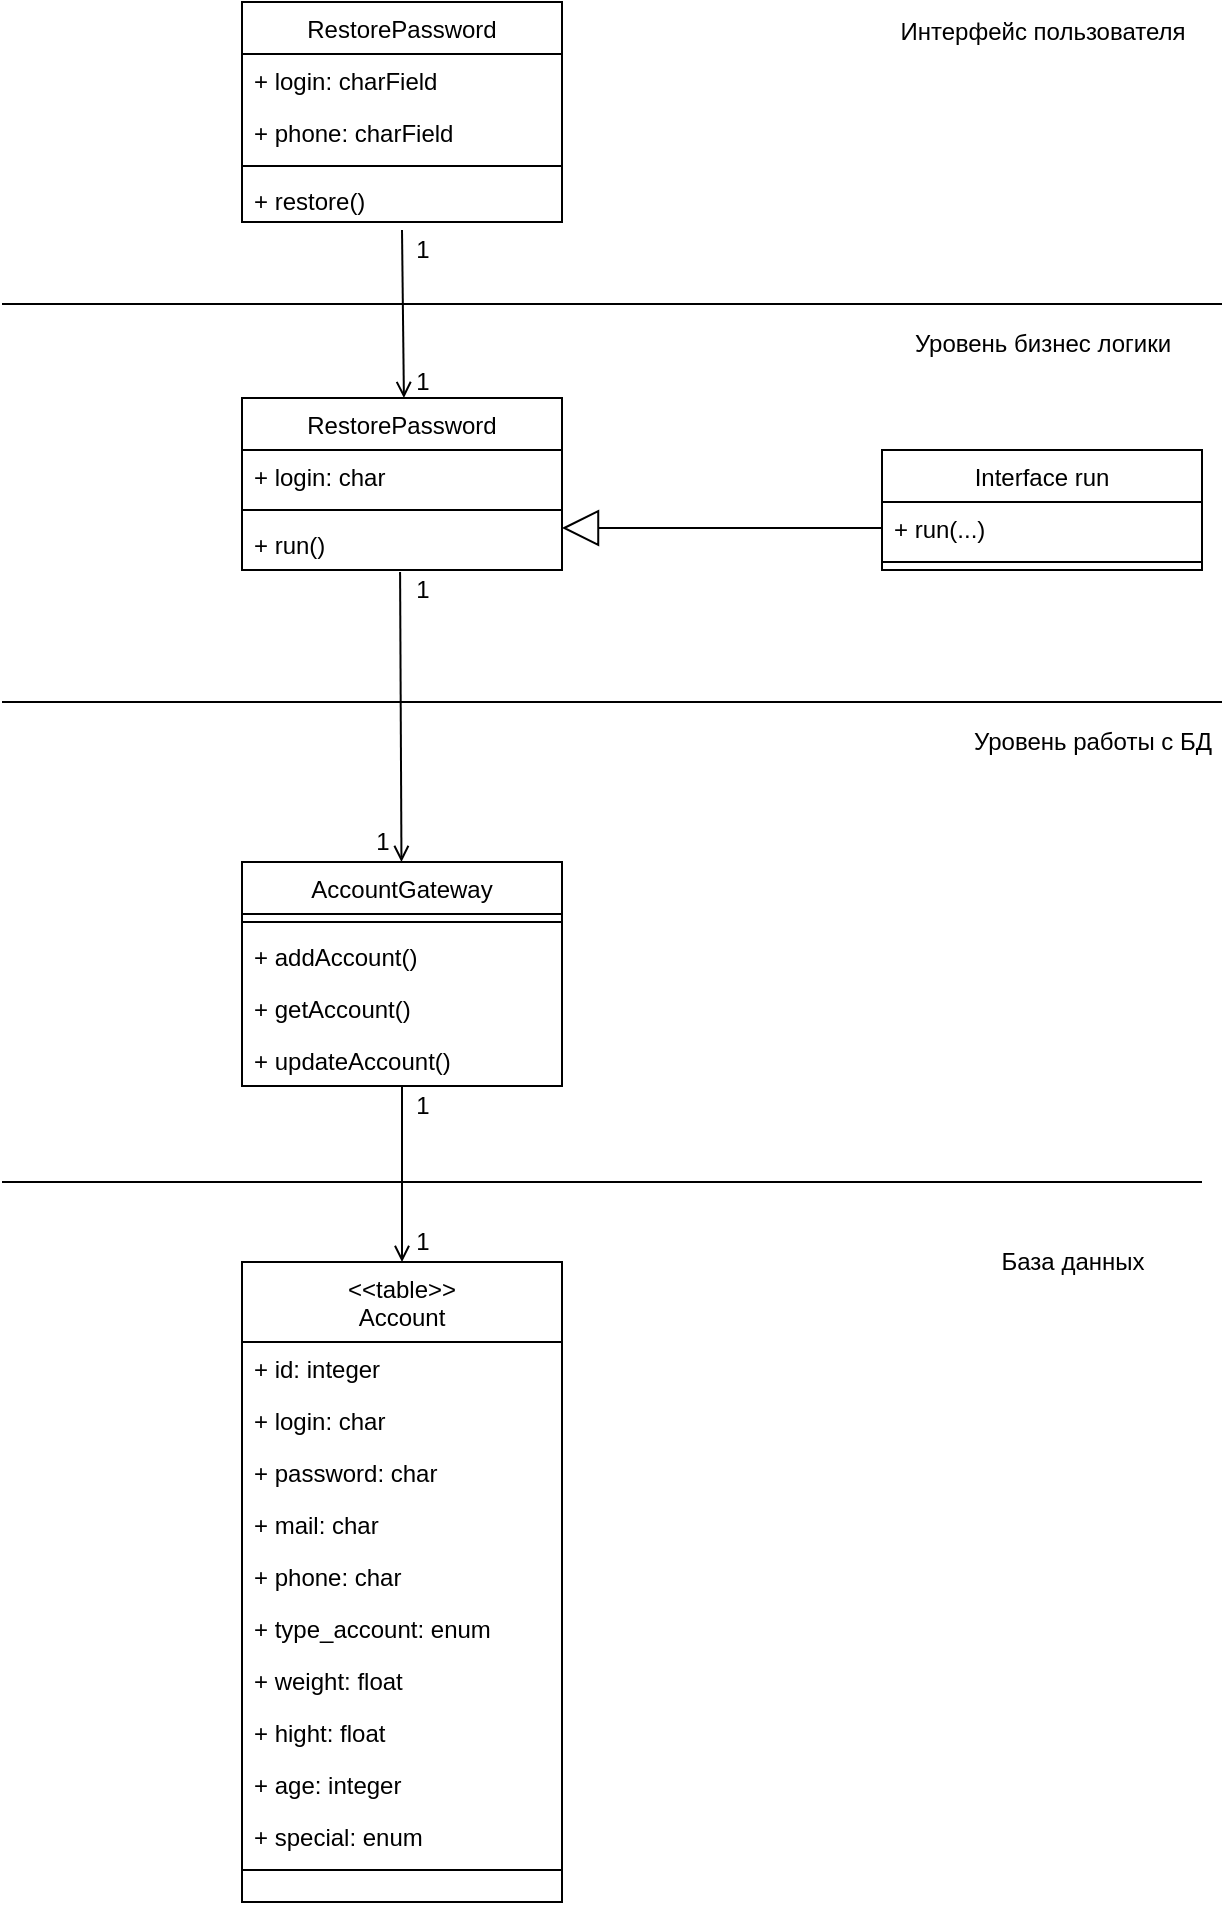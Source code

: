 <mxfile version="18.0.6" type="device"><diagram id="C5RBs43oDa-KdzZeNtuy" name="Page-1"><mxGraphModel dx="2249" dy="2034" grid="1" gridSize="10" guides="1" tooltips="1" connect="1" arrows="1" fold="1" page="1" pageScale="1" pageWidth="827" pageHeight="1169" math="0" shadow="0"><root><mxCell id="WIyWlLk6GJQsqaUBKTNV-0"/><mxCell id="WIyWlLk6GJQsqaUBKTNV-1" parent="WIyWlLk6GJQsqaUBKTNV-0"/><mxCell id="fR5tHF5KF0IYXEgJcrWh-8" value="AccountGateway" style="swimlane;fontStyle=0;align=center;verticalAlign=top;childLayout=stackLayout;horizontal=1;startSize=26;horizontalStack=0;resizeParent=1;resizeLast=0;collapsible=1;marginBottom=0;rounded=0;shadow=0;strokeWidth=1;" vertex="1" parent="WIyWlLk6GJQsqaUBKTNV-1"><mxGeometry x="-520" y="40" width="160" height="112" as="geometry"><mxRectangle x="130" y="380" width="160" height="26" as="alternateBounds"/></mxGeometry></mxCell><mxCell id="fR5tHF5KF0IYXEgJcrWh-9" value="" style="line;html=1;strokeWidth=1;align=left;verticalAlign=middle;spacingTop=-1;spacingLeft=3;spacingRight=3;rotatable=0;labelPosition=right;points=[];portConstraint=eastwest;" vertex="1" parent="fR5tHF5KF0IYXEgJcrWh-8"><mxGeometry y="26" width="160" height="8" as="geometry"/></mxCell><mxCell id="fR5tHF5KF0IYXEgJcrWh-10" value="+ addAccount()" style="text;align=left;verticalAlign=top;spacingLeft=4;spacingRight=4;overflow=hidden;rotatable=0;points=[[0,0.5],[1,0.5]];portConstraint=eastwest;fontStyle=0" vertex="1" parent="fR5tHF5KF0IYXEgJcrWh-8"><mxGeometry y="34" width="160" height="26" as="geometry"/></mxCell><mxCell id="fR5tHF5KF0IYXEgJcrWh-11" value="+ getAccount()" style="text;align=left;verticalAlign=top;spacingLeft=4;spacingRight=4;overflow=hidden;rotatable=0;points=[[0,0.5],[1,0.5]];portConstraint=eastwest;" vertex="1" parent="fR5tHF5KF0IYXEgJcrWh-8"><mxGeometry y="60" width="160" height="26" as="geometry"/></mxCell><mxCell id="fR5tHF5KF0IYXEgJcrWh-12" value="+ updateAccount()" style="text;align=left;verticalAlign=top;spacingLeft=4;spacingRight=4;overflow=hidden;rotatable=0;points=[[0,0.5],[1,0.5]];portConstraint=eastwest;" vertex="1" parent="fR5tHF5KF0IYXEgJcrWh-8"><mxGeometry y="86" width="160" height="26" as="geometry"/></mxCell><mxCell id="fR5tHF5KF0IYXEgJcrWh-13" value="&lt;&lt;table&gt;&gt;&#10;Account" style="swimlane;fontStyle=0;align=center;verticalAlign=top;childLayout=stackLayout;horizontal=1;startSize=40;horizontalStack=0;resizeParent=1;resizeLast=0;collapsible=1;marginBottom=0;rounded=0;shadow=0;strokeWidth=1;" vertex="1" parent="WIyWlLk6GJQsqaUBKTNV-1"><mxGeometry x="-520" y="240" width="160" height="320" as="geometry"><mxRectangle x="130" y="380" width="160" height="26" as="alternateBounds"/></mxGeometry></mxCell><mxCell id="fR5tHF5KF0IYXEgJcrWh-14" value="+ id: integer" style="text;align=left;verticalAlign=top;spacingLeft=4;spacingRight=4;overflow=hidden;rotatable=0;points=[[0,0.5],[1,0.5]];portConstraint=eastwest;" vertex="1" parent="fR5tHF5KF0IYXEgJcrWh-13"><mxGeometry y="40" width="160" height="26" as="geometry"/></mxCell><mxCell id="fR5tHF5KF0IYXEgJcrWh-15" value="+ login: char" style="text;align=left;verticalAlign=top;spacingLeft=4;spacingRight=4;overflow=hidden;rotatable=0;points=[[0,0.5],[1,0.5]];portConstraint=eastwest;" vertex="1" parent="fR5tHF5KF0IYXEgJcrWh-13"><mxGeometry y="66" width="160" height="26" as="geometry"/></mxCell><mxCell id="fR5tHF5KF0IYXEgJcrWh-16" value="+ password: char" style="text;align=left;verticalAlign=top;spacingLeft=4;spacingRight=4;overflow=hidden;rotatable=0;points=[[0,0.5],[1,0.5]];portConstraint=eastwest;" vertex="1" parent="fR5tHF5KF0IYXEgJcrWh-13"><mxGeometry y="92" width="160" height="26" as="geometry"/></mxCell><mxCell id="fR5tHF5KF0IYXEgJcrWh-17" value="+ mail: char" style="text;align=left;verticalAlign=top;spacingLeft=4;spacingRight=4;overflow=hidden;rotatable=0;points=[[0,0.5],[1,0.5]];portConstraint=eastwest;" vertex="1" parent="fR5tHF5KF0IYXEgJcrWh-13"><mxGeometry y="118" width="160" height="26" as="geometry"/></mxCell><mxCell id="fR5tHF5KF0IYXEgJcrWh-18" value="+ phone: char" style="text;align=left;verticalAlign=top;spacingLeft=4;spacingRight=4;overflow=hidden;rotatable=0;points=[[0,0.5],[1,0.5]];portConstraint=eastwest;" vertex="1" parent="fR5tHF5KF0IYXEgJcrWh-13"><mxGeometry y="144" width="160" height="26" as="geometry"/></mxCell><mxCell id="fR5tHF5KF0IYXEgJcrWh-19" value="+ type_account: enum" style="text;align=left;verticalAlign=top;spacingLeft=4;spacingRight=4;overflow=hidden;rotatable=0;points=[[0,0.5],[1,0.5]];portConstraint=eastwest;" vertex="1" parent="fR5tHF5KF0IYXEgJcrWh-13"><mxGeometry y="170" width="160" height="26" as="geometry"/></mxCell><mxCell id="fR5tHF5KF0IYXEgJcrWh-20" value="+ weight: float" style="text;align=left;verticalAlign=top;spacingLeft=4;spacingRight=4;overflow=hidden;rotatable=0;points=[[0,0.5],[1,0.5]];portConstraint=eastwest;" vertex="1" parent="fR5tHF5KF0IYXEgJcrWh-13"><mxGeometry y="196" width="160" height="26" as="geometry"/></mxCell><mxCell id="fR5tHF5KF0IYXEgJcrWh-21" value="+ hight: float" style="text;align=left;verticalAlign=top;spacingLeft=4;spacingRight=4;overflow=hidden;rotatable=0;points=[[0,0.5],[1,0.5]];portConstraint=eastwest;" vertex="1" parent="fR5tHF5KF0IYXEgJcrWh-13"><mxGeometry y="222" width="160" height="26" as="geometry"/></mxCell><mxCell id="fR5tHF5KF0IYXEgJcrWh-22" value="+ age: integer" style="text;align=left;verticalAlign=top;spacingLeft=4;spacingRight=4;overflow=hidden;rotatable=0;points=[[0,0.5],[1,0.5]];portConstraint=eastwest;" vertex="1" parent="fR5tHF5KF0IYXEgJcrWh-13"><mxGeometry y="248" width="160" height="26" as="geometry"/></mxCell><mxCell id="fR5tHF5KF0IYXEgJcrWh-23" value="+ special: enum" style="text;align=left;verticalAlign=top;spacingLeft=4;spacingRight=4;overflow=hidden;rotatable=0;points=[[0,0.5],[1,0.5]];portConstraint=eastwest;" vertex="1" parent="fR5tHF5KF0IYXEgJcrWh-13"><mxGeometry y="274" width="160" height="26" as="geometry"/></mxCell><mxCell id="fR5tHF5KF0IYXEgJcrWh-24" value="" style="line;html=1;strokeWidth=1;align=left;verticalAlign=middle;spacingTop=-1;spacingLeft=3;spacingRight=3;rotatable=0;labelPosition=right;points=[];portConstraint=eastwest;" vertex="1" parent="fR5tHF5KF0IYXEgJcrWh-13"><mxGeometry y="300" width="160" height="8" as="geometry"/></mxCell><mxCell id="fR5tHF5KF0IYXEgJcrWh-35" value="Interface run" style="swimlane;fontStyle=0;align=center;verticalAlign=top;childLayout=stackLayout;horizontal=1;startSize=26;horizontalStack=0;resizeParent=1;resizeLast=0;collapsible=1;marginBottom=0;rounded=0;shadow=0;strokeWidth=1;" vertex="1" parent="WIyWlLk6GJQsqaUBKTNV-1"><mxGeometry x="-200" y="-166" width="160" height="60" as="geometry"><mxRectangle x="130" y="380" width="160" height="26" as="alternateBounds"/></mxGeometry></mxCell><mxCell id="fR5tHF5KF0IYXEgJcrWh-36" value="+ run(...)" style="text;align=left;verticalAlign=top;spacingLeft=4;spacingRight=4;overflow=hidden;rotatable=0;points=[[0,0.5],[1,0.5]];portConstraint=eastwest;fontStyle=0" vertex="1" parent="fR5tHF5KF0IYXEgJcrWh-35"><mxGeometry y="26" width="160" height="26" as="geometry"/></mxCell><mxCell id="fR5tHF5KF0IYXEgJcrWh-37" value="" style="line;html=1;strokeWidth=1;align=left;verticalAlign=middle;spacingTop=-1;spacingLeft=3;spacingRight=3;rotatable=0;labelPosition=right;points=[];portConstraint=eastwest;" vertex="1" parent="fR5tHF5KF0IYXEgJcrWh-35"><mxGeometry y="52" width="160" height="8" as="geometry"/></mxCell><mxCell id="fR5tHF5KF0IYXEgJcrWh-38" value="" style="endArrow=open;html=1;rounded=0;align=center;verticalAlign=top;endFill=0;labelBackgroundColor=none;endSize=6;exitX=0.5;exitY=1;exitDx=0;exitDy=0;entryX=0.5;entryY=0;entryDx=0;entryDy=0;" edge="1" parent="WIyWlLk6GJQsqaUBKTNV-1" source="fR5tHF5KF0IYXEgJcrWh-8" target="fR5tHF5KF0IYXEgJcrWh-13"><mxGeometry relative="1" as="geometry"><mxPoint x="-1050" y="239" as="targetPoint"/><mxPoint x="-1090" y="239" as="sourcePoint"/></mxGeometry></mxCell><mxCell id="fR5tHF5KF0IYXEgJcrWh-39" value="1" style="text;html=1;align=center;verticalAlign=middle;resizable=0;points=[];autosize=1;strokeColor=none;fillColor=none;" vertex="1" parent="WIyWlLk6GJQsqaUBKTNV-1"><mxGeometry x="-440" y="152" width="20" height="20" as="geometry"/></mxCell><mxCell id="fR5tHF5KF0IYXEgJcrWh-40" value="1" style="text;html=1;align=center;verticalAlign=middle;resizable=0;points=[];autosize=1;strokeColor=none;fillColor=none;" vertex="1" parent="WIyWlLk6GJQsqaUBKTNV-1"><mxGeometry x="-440" y="220" width="20" height="20" as="geometry"/></mxCell><mxCell id="fR5tHF5KF0IYXEgJcrWh-41" value="" style="endArrow=none;html=1;rounded=0;" edge="1" parent="WIyWlLk6GJQsqaUBKTNV-1"><mxGeometry width="50" height="50" relative="1" as="geometry"><mxPoint x="-640" y="200" as="sourcePoint"/><mxPoint x="-40" y="200" as="targetPoint"/></mxGeometry></mxCell><mxCell id="fR5tHF5KF0IYXEgJcrWh-42" value="" style="endArrow=none;html=1;rounded=0;" edge="1" parent="WIyWlLk6GJQsqaUBKTNV-1"><mxGeometry width="50" height="50" relative="1" as="geometry"><mxPoint x="-640" y="-40" as="sourcePoint"/><mxPoint x="-30" y="-40" as="targetPoint"/></mxGeometry></mxCell><mxCell id="fR5tHF5KF0IYXEgJcrWh-43" value="" style="endArrow=none;html=1;rounded=0;" edge="1" parent="WIyWlLk6GJQsqaUBKTNV-1"><mxGeometry width="50" height="50" relative="1" as="geometry"><mxPoint x="-640" y="-239" as="sourcePoint"/><mxPoint x="-30" y="-239" as="targetPoint"/></mxGeometry></mxCell><mxCell id="fR5tHF5KF0IYXEgJcrWh-44" value="" style="endArrow=open;html=1;rounded=0;align=center;verticalAlign=top;endFill=0;labelBackgroundColor=none;endSize=6;exitX=0.5;exitY=1;exitDx=0;exitDy=0;entryX=0.506;entryY=0;entryDx=0;entryDy=0;entryPerimeter=0;" edge="1" parent="WIyWlLk6GJQsqaUBKTNV-1"><mxGeometry relative="1" as="geometry"><mxPoint x="-439.04" y="-192" as="targetPoint"/><mxPoint x="-440" y="-276" as="sourcePoint"/></mxGeometry></mxCell><mxCell id="fR5tHF5KF0IYXEgJcrWh-45" value="" style="endArrow=open;html=1;rounded=0;align=center;verticalAlign=top;endFill=0;labelBackgroundColor=none;endSize=6;exitX=0.494;exitY=1.038;exitDx=0;exitDy=0;exitPerimeter=0;" edge="1" parent="WIyWlLk6GJQsqaUBKTNV-1" source="fR5tHF5KF0IYXEgJcrWh-63" target="fR5tHF5KF0IYXEgJcrWh-8"><mxGeometry relative="1" as="geometry"><mxPoint x="-440" y="160" as="targetPoint"/><mxPoint x="-440" y="-80" as="sourcePoint"/></mxGeometry></mxCell><mxCell id="fR5tHF5KF0IYXEgJcrWh-46" value="1" style="text;html=1;align=center;verticalAlign=middle;resizable=0;points=[];autosize=1;strokeColor=none;fillColor=none;" vertex="1" parent="WIyWlLk6GJQsqaUBKTNV-1"><mxGeometry x="-440" y="-276" width="20" height="20" as="geometry"/></mxCell><mxCell id="fR5tHF5KF0IYXEgJcrWh-47" value="1" style="text;html=1;align=center;verticalAlign=middle;resizable=0;points=[];autosize=1;strokeColor=none;fillColor=none;" vertex="1" parent="WIyWlLk6GJQsqaUBKTNV-1"><mxGeometry x="-440" y="-106" width="20" height="20" as="geometry"/></mxCell><mxCell id="fR5tHF5KF0IYXEgJcrWh-48" value="1" style="text;html=1;align=center;verticalAlign=middle;resizable=0;points=[];autosize=1;strokeColor=none;fillColor=none;" vertex="1" parent="WIyWlLk6GJQsqaUBKTNV-1"><mxGeometry x="-460" y="20" width="20" height="20" as="geometry"/></mxCell><mxCell id="fR5tHF5KF0IYXEgJcrWh-49" value="" style="endArrow=block;endSize=16;endFill=0;html=1;rounded=0;entryX=1;entryY=0.5;entryDx=0;entryDy=0;exitX=0;exitY=0.5;exitDx=0;exitDy=0;" edge="1" parent="WIyWlLk6GJQsqaUBKTNV-1" source="fR5tHF5KF0IYXEgJcrWh-36"><mxGeometry width="160" relative="1" as="geometry"><mxPoint x="130" y="-1190" as="sourcePoint"/><mxPoint x="-360" y="-127" as="targetPoint"/></mxGeometry></mxCell><mxCell id="fR5tHF5KF0IYXEgJcrWh-50" value="Интерфейс пользователя" style="text;html=1;align=center;verticalAlign=middle;resizable=0;points=[];autosize=1;strokeColor=none;fillColor=none;" vertex="1" parent="WIyWlLk6GJQsqaUBKTNV-1"><mxGeometry x="-200" y="-385" width="160" height="20" as="geometry"/></mxCell><mxCell id="fR5tHF5KF0IYXEgJcrWh-51" value="Уровень бизнес логики" style="text;html=1;align=center;verticalAlign=middle;resizable=0;points=[];autosize=1;strokeColor=none;fillColor=none;" vertex="1" parent="WIyWlLk6GJQsqaUBKTNV-1"><mxGeometry x="-190" y="-229" width="140" height="20" as="geometry"/></mxCell><mxCell id="fR5tHF5KF0IYXEgJcrWh-52" value="База данных" style="text;html=1;align=center;verticalAlign=middle;resizable=0;points=[];autosize=1;strokeColor=none;fillColor=none;" vertex="1" parent="WIyWlLk6GJQsqaUBKTNV-1"><mxGeometry x="-150" y="230" width="90" height="20" as="geometry"/></mxCell><mxCell id="fR5tHF5KF0IYXEgJcrWh-53" value="Уровень работы с БД" style="text;html=1;align=center;verticalAlign=middle;resizable=0;points=[];autosize=1;strokeColor=none;fillColor=none;" vertex="1" parent="WIyWlLk6GJQsqaUBKTNV-1"><mxGeometry x="-160" y="-30" width="130" height="20" as="geometry"/></mxCell><mxCell id="fR5tHF5KF0IYXEgJcrWh-54" value="1" style="text;html=1;align=center;verticalAlign=middle;resizable=0;points=[];autosize=1;strokeColor=none;fillColor=none;" vertex="1" parent="WIyWlLk6GJQsqaUBKTNV-1"><mxGeometry x="-440" y="-210" width="20" height="20" as="geometry"/></mxCell><mxCell id="fR5tHF5KF0IYXEgJcrWh-55" value="RestorePassword" style="swimlane;fontStyle=0;align=center;verticalAlign=top;childLayout=stackLayout;horizontal=1;startSize=26;horizontalStack=0;resizeParent=1;resizeLast=0;collapsible=1;marginBottom=0;rounded=0;shadow=0;strokeWidth=1;" vertex="1" parent="WIyWlLk6GJQsqaUBKTNV-1"><mxGeometry x="-520" y="-390" width="160" height="110" as="geometry"><mxRectangle x="130" y="380" width="160" height="26" as="alternateBounds"/></mxGeometry></mxCell><mxCell id="fR5tHF5KF0IYXEgJcrWh-56" value="+ login: charField" style="text;align=left;verticalAlign=top;spacingLeft=4;spacingRight=4;overflow=hidden;rotatable=0;points=[[0,0.5],[1,0.5]];portConstraint=eastwest;" vertex="1" parent="fR5tHF5KF0IYXEgJcrWh-55"><mxGeometry y="26" width="160" height="26" as="geometry"/></mxCell><mxCell id="fR5tHF5KF0IYXEgJcrWh-57" value="+ phone: charField" style="text;align=left;verticalAlign=top;spacingLeft=4;spacingRight=4;overflow=hidden;rotatable=0;points=[[0,0.5],[1,0.5]];portConstraint=eastwest;" vertex="1" parent="fR5tHF5KF0IYXEgJcrWh-55"><mxGeometry y="52" width="160" height="26" as="geometry"/></mxCell><mxCell id="fR5tHF5KF0IYXEgJcrWh-58" value="" style="line;html=1;strokeWidth=1;align=left;verticalAlign=middle;spacingTop=-1;spacingLeft=3;spacingRight=3;rotatable=0;labelPosition=right;points=[];portConstraint=eastwest;" vertex="1" parent="fR5tHF5KF0IYXEgJcrWh-55"><mxGeometry y="78" width="160" height="8" as="geometry"/></mxCell><mxCell id="fR5tHF5KF0IYXEgJcrWh-59" value="+ restore()" style="text;align=left;verticalAlign=top;spacingLeft=4;spacingRight=4;overflow=hidden;rotatable=0;points=[[0,0.5],[1,0.5]];portConstraint=eastwest;" vertex="1" parent="fR5tHF5KF0IYXEgJcrWh-55"><mxGeometry y="86" width="160" height="24" as="geometry"/></mxCell><mxCell id="fR5tHF5KF0IYXEgJcrWh-60" value="RestorePassword" style="swimlane;fontStyle=0;align=center;verticalAlign=top;childLayout=stackLayout;horizontal=1;startSize=26;horizontalStack=0;resizeParent=1;resizeLast=0;collapsible=1;marginBottom=0;rounded=0;shadow=0;strokeWidth=1;" vertex="1" parent="WIyWlLk6GJQsqaUBKTNV-1"><mxGeometry x="-520" y="-192" width="160" height="86" as="geometry"><mxRectangle x="130" y="380" width="160" height="26" as="alternateBounds"/></mxGeometry></mxCell><mxCell id="fR5tHF5KF0IYXEgJcrWh-61" value="+ login: char" style="text;align=left;verticalAlign=top;spacingLeft=4;spacingRight=4;overflow=hidden;rotatable=0;points=[[0,0.5],[1,0.5]];portConstraint=eastwest;" vertex="1" parent="fR5tHF5KF0IYXEgJcrWh-60"><mxGeometry y="26" width="160" height="26" as="geometry"/></mxCell><mxCell id="fR5tHF5KF0IYXEgJcrWh-62" value="" style="line;html=1;strokeWidth=1;align=left;verticalAlign=middle;spacingTop=-1;spacingLeft=3;spacingRight=3;rotatable=0;labelPosition=right;points=[];portConstraint=eastwest;" vertex="1" parent="fR5tHF5KF0IYXEgJcrWh-60"><mxGeometry y="52" width="160" height="8" as="geometry"/></mxCell><mxCell id="fR5tHF5KF0IYXEgJcrWh-63" value="+ run()" style="text;align=left;verticalAlign=top;spacingLeft=4;spacingRight=4;overflow=hidden;rotatable=0;points=[[0,0.5],[1,0.5]];portConstraint=eastwest;" vertex="1" parent="fR5tHF5KF0IYXEgJcrWh-60"><mxGeometry y="60" width="160" height="26" as="geometry"/></mxCell></root></mxGraphModel></diagram></mxfile>